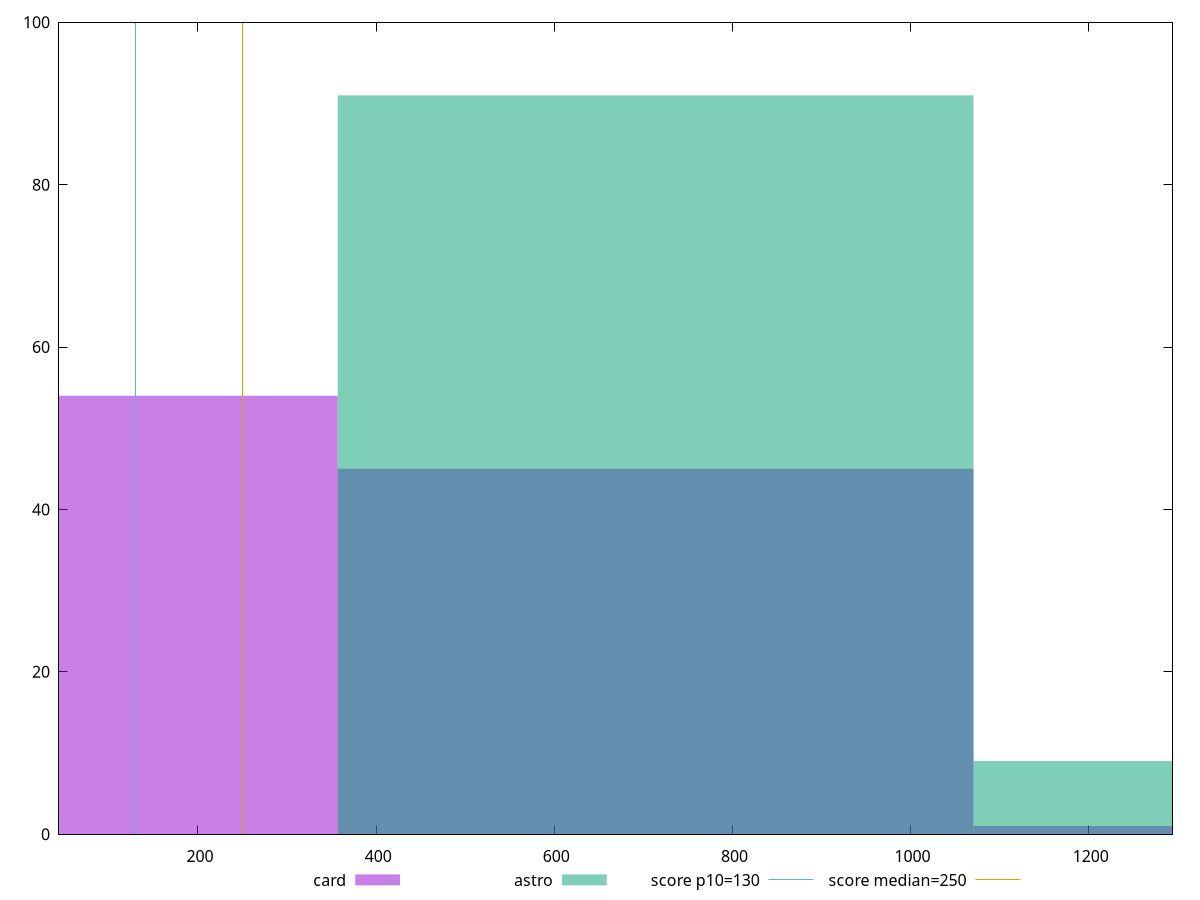 reset

$card <<EOF
0 54
713.7344882106361 45
1427.4689764212721 1
EOF

$astro <<EOF
713.7344882106361 91
1427.4689764212721 9
EOF

set key outside below
set boxwidth 713.7344882106361
set xrange [44:1293.999999999999]
set yrange [0:100]
set trange [0:100]
set style fill transparent solid 0.5 noborder

set parametric
set terminal svg size 640, 500 enhanced background rgb 'white'
set output "reports/report_00028_2021-02-24T12-49-42.674Z/max-potential-fid/comparison/histogram/2_vs_3.svg"

plot $card title "card" with boxes, \
     $astro title "astro" with boxes, \
     130,t title "score p10=130", \
     250,t title "score median=250"

reset
